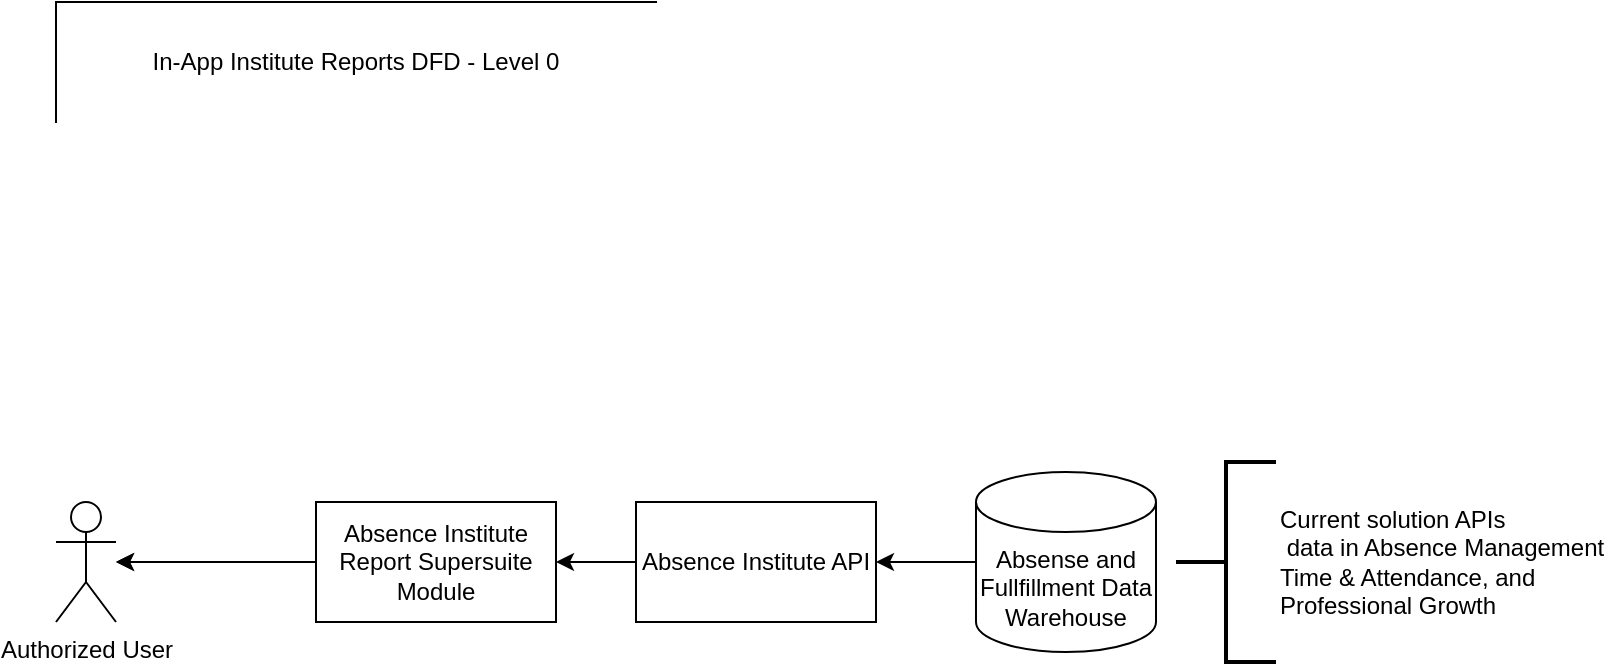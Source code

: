 <mxfile version="20.8.16" type="device"><diagram name="Page-1" id="g7S1QMbIfYLZPxOHycVF"><mxGraphModel dx="1098" dy="988" grid="1" gridSize="10" guides="1" tooltips="1" connect="1" arrows="1" fold="1" page="1" pageScale="1" pageWidth="850" pageHeight="1100" math="0" shadow="0"><root><mxCell id="0"/><mxCell id="1" parent="0"/><mxCell id="-g8zrjvSW6ZdotV9t9QR-21" value="" style="edgeStyle=orthogonalEdgeStyle;rounded=0;orthogonalLoop=1;jettySize=auto;html=1;startArrow=none;startFill=0;endArrow=classic;endFill=1;" edge="1" parent="1" source="-g8zrjvSW6ZdotV9t9QR-1" target="-g8zrjvSW6ZdotV9t9QR-4"><mxGeometry relative="1" as="geometry"/></mxCell><mxCell id="-g8zrjvSW6ZdotV9t9QR-1" value="Absence Institute Report Supersuite Module" style="rounded=0;whiteSpace=wrap;html=1;" vertex="1" parent="1"><mxGeometry x="190" y="290" width="120" height="60" as="geometry"/></mxCell><mxCell id="-g8zrjvSW6ZdotV9t9QR-2" value="Absense and Fullfillment Data Warehouse" style="shape=cylinder3;whiteSpace=wrap;html=1;boundedLbl=1;backgroundOutline=1;size=15;" vertex="1" parent="1"><mxGeometry x="520" y="275" width="90" height="90" as="geometry"/></mxCell><mxCell id="-g8zrjvSW6ZdotV9t9QR-4" value="Authorized User" style="shape=umlActor;verticalLabelPosition=bottom;verticalAlign=top;html=1;outlineConnect=0;" vertex="1" parent="1"><mxGeometry x="60" y="290" width="30" height="60" as="geometry"/></mxCell><mxCell id="-g8zrjvSW6ZdotV9t9QR-5" value="" style="endArrow=none;html=1;rounded=0;entryX=0;entryY=0.5;entryDx=0;entryDy=0;entryPerimeter=0;exitX=1;exitY=0.5;exitDx=0;exitDy=0;startArrow=classic;startFill=1;endFill=0;" edge="1" parent="1" source="-g8zrjvSW6ZdotV9t9QR-15" target="-g8zrjvSW6ZdotV9t9QR-2"><mxGeometry width="50" height="50" relative="1" as="geometry"><mxPoint x="250" y="500" as="sourcePoint"/><mxPoint x="410" y="380" as="targetPoint"/></mxGeometry></mxCell><mxCell id="-g8zrjvSW6ZdotV9t9QR-13" value="In-App Institute Reports DFD - Level 0" style="shape=partialRectangle;whiteSpace=wrap;html=1;bottom=0;right=0;fillColor=none;" vertex="1" parent="1"><mxGeometry x="60" y="40" width="300" height="60" as="geometry"/></mxCell><mxCell id="-g8zrjvSW6ZdotV9t9QR-14" value="Current solution APIs &lt;br&gt;&amp;nbsp;data in Absence Management&lt;br&gt;Time &amp;amp; Attendance, and&lt;br&gt;Professional Growth" style="strokeWidth=2;html=1;shape=mxgraph.flowchart.annotation_2;align=left;labelPosition=right;pointerEvents=1;" vertex="1" parent="1"><mxGeometry x="620" y="270" width="50" height="100" as="geometry"/></mxCell><mxCell id="-g8zrjvSW6ZdotV9t9QR-16" value="" style="edgeStyle=orthogonalEdgeStyle;rounded=0;orthogonalLoop=1;jettySize=auto;html=1;startArrow=none;startFill=0;endArrow=classic;endFill=1;" edge="1" parent="1" source="-g8zrjvSW6ZdotV9t9QR-15" target="-g8zrjvSW6ZdotV9t9QR-1"><mxGeometry relative="1" as="geometry"/></mxCell><mxCell id="-g8zrjvSW6ZdotV9t9QR-15" value="Absence Institute API" style="rounded=0;whiteSpace=wrap;html=1;" vertex="1" parent="1"><mxGeometry x="350" y="290" width="120" height="60" as="geometry"/></mxCell><mxCell id="-g8zrjvSW6ZdotV9t9QR-19" value="" style="endArrow=none;html=1;rounded=0;entryX=0;entryY=0.5;entryDx=0;entryDy=0;endFill=1;startArrow=classic;startFill=1;" edge="1" parent="1" source="-g8zrjvSW6ZdotV9t9QR-4"><mxGeometry width="50" height="50" relative="1" as="geometry"><mxPoint x="90" y="320" as="sourcePoint"/><mxPoint x="95" y="320" as="targetPoint"/></mxGeometry></mxCell></root></mxGraphModel></diagram></mxfile>